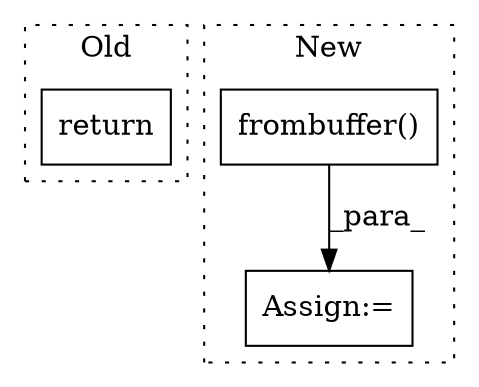 digraph G {
subgraph cluster0 {
1 [label="return" a="93" s="4350" l="7" shape="box"];
label = "Old";
style="dotted";
}
subgraph cluster1 {
2 [label="frombuffer()" a="75" s="5295,5335" l="14,1" shape="box"];
3 [label="Assign:=" a="68" s="5292" l="3" shape="box"];
label = "New";
style="dotted";
}
2 -> 3 [label="_para_"];
}